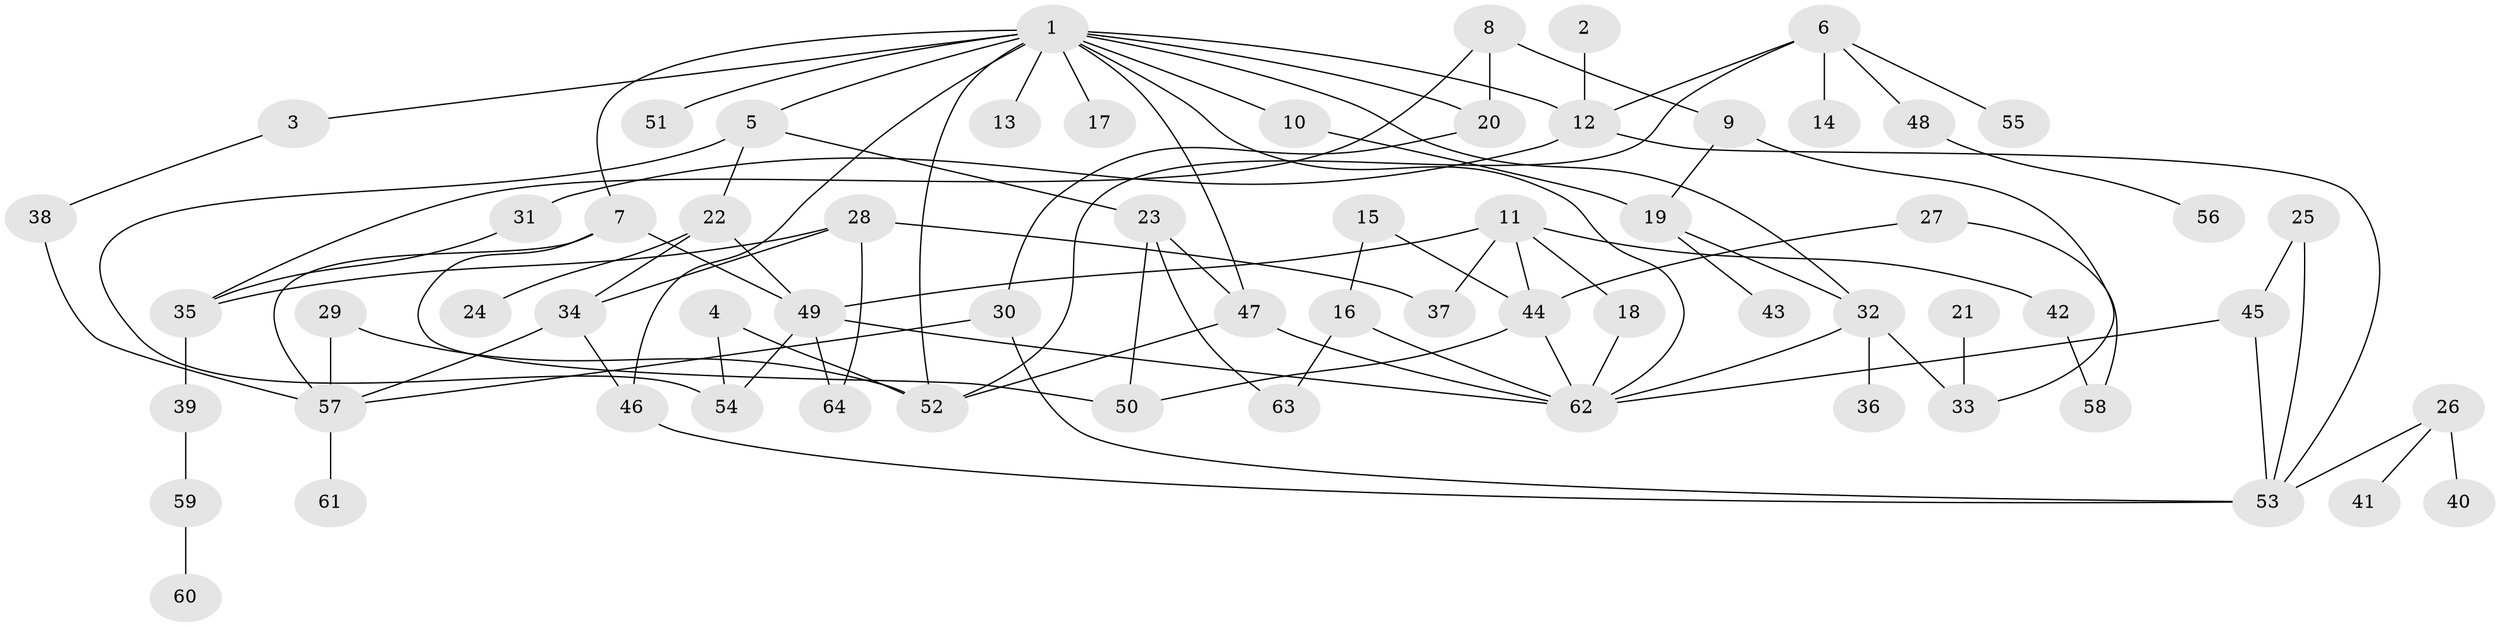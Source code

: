 // original degree distribution, {5: 0.03937007874015748, 7: 0.015748031496062992, 4: 0.15748031496062992, 3: 0.2204724409448819, 6: 0.015748031496062992, 1: 0.30708661417322836, 2: 0.2440944881889764}
// Generated by graph-tools (version 1.1) at 2025/25/03/09/25 03:25:36]
// undirected, 64 vertices, 95 edges
graph export_dot {
graph [start="1"]
  node [color=gray90,style=filled];
  1;
  2;
  3;
  4;
  5;
  6;
  7;
  8;
  9;
  10;
  11;
  12;
  13;
  14;
  15;
  16;
  17;
  18;
  19;
  20;
  21;
  22;
  23;
  24;
  25;
  26;
  27;
  28;
  29;
  30;
  31;
  32;
  33;
  34;
  35;
  36;
  37;
  38;
  39;
  40;
  41;
  42;
  43;
  44;
  45;
  46;
  47;
  48;
  49;
  50;
  51;
  52;
  53;
  54;
  55;
  56;
  57;
  58;
  59;
  60;
  61;
  62;
  63;
  64;
  1 -- 3 [weight=1.0];
  1 -- 5 [weight=1.0];
  1 -- 7 [weight=1.0];
  1 -- 10 [weight=1.0];
  1 -- 12 [weight=1.0];
  1 -- 13 [weight=1.0];
  1 -- 17 [weight=1.0];
  1 -- 20 [weight=1.0];
  1 -- 32 [weight=1.0];
  1 -- 46 [weight=1.0];
  1 -- 47 [weight=1.0];
  1 -- 51 [weight=1.0];
  1 -- 52 [weight=1.0];
  1 -- 62 [weight=1.0];
  2 -- 12 [weight=1.0];
  3 -- 38 [weight=1.0];
  4 -- 52 [weight=1.0];
  4 -- 54 [weight=1.0];
  5 -- 22 [weight=1.0];
  5 -- 23 [weight=1.0];
  5 -- 54 [weight=1.0];
  6 -- 12 [weight=1.0];
  6 -- 14 [weight=1.0];
  6 -- 48 [weight=1.0];
  6 -- 52 [weight=1.0];
  6 -- 55 [weight=1.0];
  7 -- 49 [weight=1.0];
  7 -- 50 [weight=1.0];
  7 -- 57 [weight=1.0];
  8 -- 9 [weight=1.0];
  8 -- 20 [weight=1.0];
  8 -- 35 [weight=1.0];
  9 -- 19 [weight=1.0];
  9 -- 33 [weight=1.0];
  10 -- 19 [weight=1.0];
  11 -- 18 [weight=1.0];
  11 -- 37 [weight=1.0];
  11 -- 42 [weight=1.0];
  11 -- 44 [weight=1.0];
  11 -- 49 [weight=1.0];
  12 -- 31 [weight=1.0];
  12 -- 53 [weight=1.0];
  15 -- 16 [weight=1.0];
  15 -- 44 [weight=1.0];
  16 -- 62 [weight=1.0];
  16 -- 63 [weight=1.0];
  18 -- 62 [weight=1.0];
  19 -- 32 [weight=1.0];
  19 -- 43 [weight=1.0];
  20 -- 30 [weight=1.0];
  21 -- 33 [weight=1.0];
  22 -- 24 [weight=1.0];
  22 -- 34 [weight=1.0];
  22 -- 49 [weight=1.0];
  23 -- 47 [weight=1.0];
  23 -- 50 [weight=1.0];
  23 -- 63 [weight=1.0];
  25 -- 45 [weight=1.0];
  25 -- 53 [weight=1.0];
  26 -- 40 [weight=1.0];
  26 -- 41 [weight=1.0];
  26 -- 53 [weight=1.0];
  27 -- 44 [weight=1.0];
  27 -- 58 [weight=1.0];
  28 -- 34 [weight=1.0];
  28 -- 35 [weight=1.0];
  28 -- 37 [weight=1.0];
  28 -- 64 [weight=1.0];
  29 -- 52 [weight=1.0];
  29 -- 57 [weight=1.0];
  30 -- 53 [weight=1.0];
  30 -- 57 [weight=1.0];
  31 -- 35 [weight=1.0];
  32 -- 33 [weight=1.0];
  32 -- 36 [weight=1.0];
  32 -- 62 [weight=1.0];
  34 -- 46 [weight=1.0];
  34 -- 57 [weight=1.0];
  35 -- 39 [weight=1.0];
  38 -- 57 [weight=1.0];
  39 -- 59 [weight=1.0];
  42 -- 58 [weight=1.0];
  44 -- 50 [weight=1.0];
  44 -- 62 [weight=1.0];
  45 -- 53 [weight=1.0];
  45 -- 62 [weight=1.0];
  46 -- 53 [weight=1.0];
  47 -- 52 [weight=1.0];
  47 -- 62 [weight=1.0];
  48 -- 56 [weight=1.0];
  49 -- 54 [weight=1.0];
  49 -- 62 [weight=1.0];
  49 -- 64 [weight=1.0];
  57 -- 61 [weight=1.0];
  59 -- 60 [weight=1.0];
}
